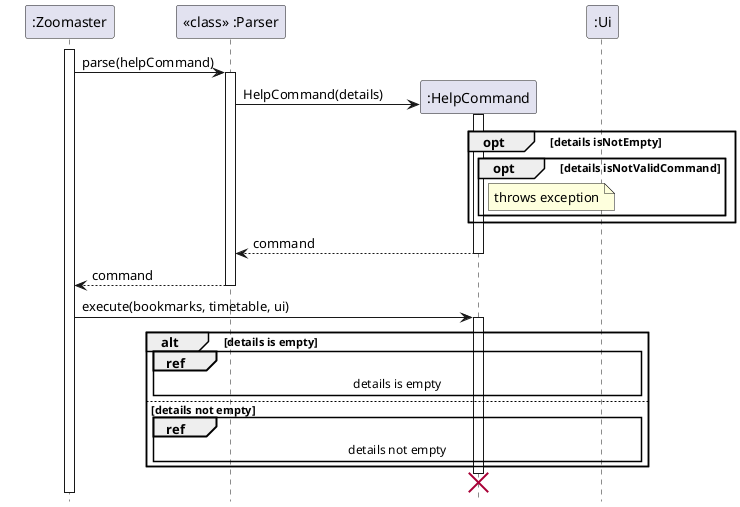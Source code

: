 @startuml
hide footbox
skinparam ParticipantPadding 20
participant ":Zoomaster" as Zoomaster
participant "<<class>> :Parser" as Parser

participant ":HelpCommand" as HelpCommand
participant ":Ui" as Ui
activate Zoomaster
Zoomaster-> Parser : parse(helpCommand)
activate Parser



create HelpCommand
Parser-> HelpCommand : HelpCommand(details)
activate HelpCommand

opt details isNotEmpty
opt details isNotValidCommand
note right of HelpCommand : throws exception
end opt
end opt

HelpCommand--> Parser : command
deactivate HelpCommand
Parser--> Zoomaster : command
deactivate Parser

Zoomaster-> HelpCommand : execute(bookmarks, timetable, ui)
activate HelpCommand

alt details is empty

        ref over Parser, HelpCommand, Ui
            details is empty
        end ref

else details not empty
        ref over Parser, HelpCommand, Ui
            details not empty
        end ref
    end alt
    deactivate Ui

destroy HelpCommand

@enduml